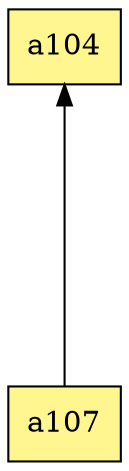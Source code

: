 digraph G {
rankdir=BT;ranksep="2.0";
"a107" [shape=record,fillcolor=khaki1,style=filled,label="{a107}"];
"a104" [shape=record,fillcolor=khaki1,style=filled,label="{a104}"];
"a107" -> "a104"
}